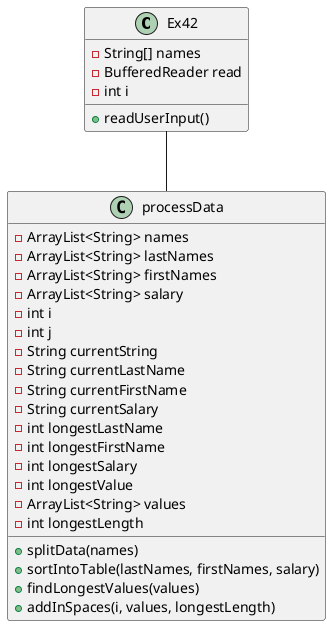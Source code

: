 @startuml
'https://plantuml.com/sequence-diagram

class Ex42{
    -String[] names
    -BufferedReader read
    -int i

    +readUserInput()
}

class processData{
    -ArrayList<String> names
    -ArrayList<String> lastNames
    -ArrayList<String> firstNames
    -ArrayList<String> salary
    -int i
    -int j
    -String currentString
    -String currentLastName
    -String currentFirstName
    -String currentSalary
    -int longestLastName
    -int longestFirstName
    -int longestSalary
    -int longestValue
    -ArrayList<String> values
    -int longestLength

    +splitData(names)
    +sortIntoTable(lastNames, firstNames, salary)
    +findLongestValues(values)
    +addInSpaces(i, values, longestLength)
}

Ex42 -- processData

@enduml

